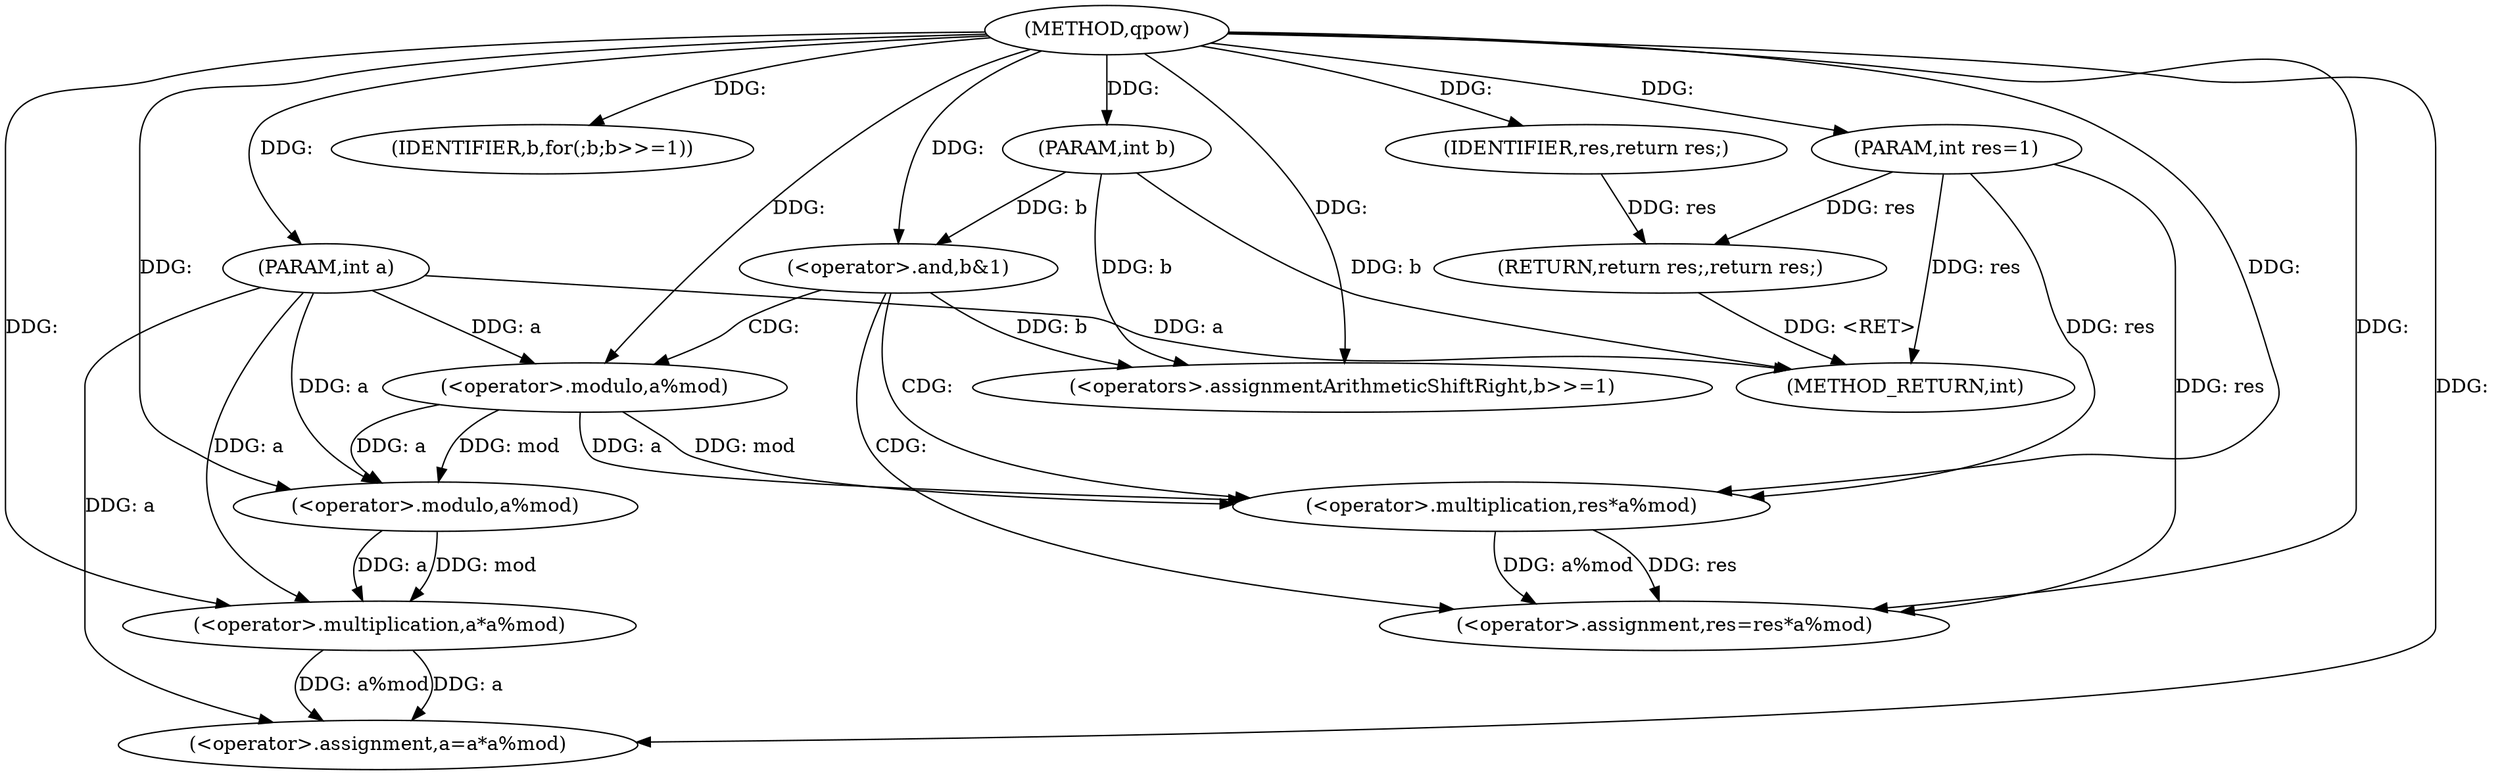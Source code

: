 digraph "qpow" {  
"1000259" [label = "(METHOD,qpow)" ]
"1000290" [label = "(METHOD_RETURN,int)" ]
"1000260" [label = "(PARAM,int a)" ]
"1000261" [label = "(PARAM,int b)" ]
"1000262" [label = "(PARAM,int res=1)" ]
"1000288" [label = "(RETURN,return res;,return res;)" ]
"1000265" [label = "(IDENTIFIER,b,for(;b;b>>=1))" ]
"1000266" [label = "(<operators>.assignmentArithmeticShiftRight,b>>=1)" ]
"1000289" [label = "(IDENTIFIER,res,return res;)" ]
"1000281" [label = "(<operator>.assignment,a=a*a%mod)" ]
"1000271" [label = "(<operator>.and,b&1)" ]
"1000274" [label = "(<operator>.assignment,res=res*a%mod)" ]
"1000283" [label = "(<operator>.multiplication,a*a%mod)" ]
"1000276" [label = "(<operator>.multiplication,res*a%mod)" ]
"1000285" [label = "(<operator>.modulo,a%mod)" ]
"1000278" [label = "(<operator>.modulo,a%mod)" ]
  "1000288" -> "1000290"  [ label = "DDG: <RET>"] 
  "1000260" -> "1000290"  [ label = "DDG: a"] 
  "1000261" -> "1000290"  [ label = "DDG: b"] 
  "1000262" -> "1000290"  [ label = "DDG: res"] 
  "1000259" -> "1000260"  [ label = "DDG: "] 
  "1000259" -> "1000261"  [ label = "DDG: "] 
  "1000259" -> "1000262"  [ label = "DDG: "] 
  "1000289" -> "1000288"  [ label = "DDG: res"] 
  "1000262" -> "1000288"  [ label = "DDG: res"] 
  "1000259" -> "1000265"  [ label = "DDG: "] 
  "1000259" -> "1000289"  [ label = "DDG: "] 
  "1000271" -> "1000266"  [ label = "DDG: b"] 
  "1000261" -> "1000266"  [ label = "DDG: b"] 
  "1000259" -> "1000266"  [ label = "DDG: "] 
  "1000283" -> "1000281"  [ label = "DDG: a%mod"] 
  "1000283" -> "1000281"  [ label = "DDG: a"] 
  "1000276" -> "1000274"  [ label = "DDG: a%mod"] 
  "1000276" -> "1000274"  [ label = "DDG: res"] 
  "1000260" -> "1000281"  [ label = "DDG: a"] 
  "1000259" -> "1000281"  [ label = "DDG: "] 
  "1000261" -> "1000271"  [ label = "DDG: b"] 
  "1000259" -> "1000271"  [ label = "DDG: "] 
  "1000262" -> "1000274"  [ label = "DDG: res"] 
  "1000259" -> "1000274"  [ label = "DDG: "] 
  "1000285" -> "1000283"  [ label = "DDG: a"] 
  "1000260" -> "1000283"  [ label = "DDG: a"] 
  "1000259" -> "1000283"  [ label = "DDG: "] 
  "1000285" -> "1000283"  [ label = "DDG: mod"] 
  "1000262" -> "1000276"  [ label = "DDG: res"] 
  "1000259" -> "1000276"  [ label = "DDG: "] 
  "1000278" -> "1000276"  [ label = "DDG: a"] 
  "1000278" -> "1000276"  [ label = "DDG: mod"] 
  "1000278" -> "1000285"  [ label = "DDG: a"] 
  "1000260" -> "1000285"  [ label = "DDG: a"] 
  "1000259" -> "1000285"  [ label = "DDG: "] 
  "1000278" -> "1000285"  [ label = "DDG: mod"] 
  "1000260" -> "1000278"  [ label = "DDG: a"] 
  "1000259" -> "1000278"  [ label = "DDG: "] 
  "1000271" -> "1000278"  [ label = "CDG: "] 
  "1000271" -> "1000276"  [ label = "CDG: "] 
  "1000271" -> "1000274"  [ label = "CDG: "] 
}
